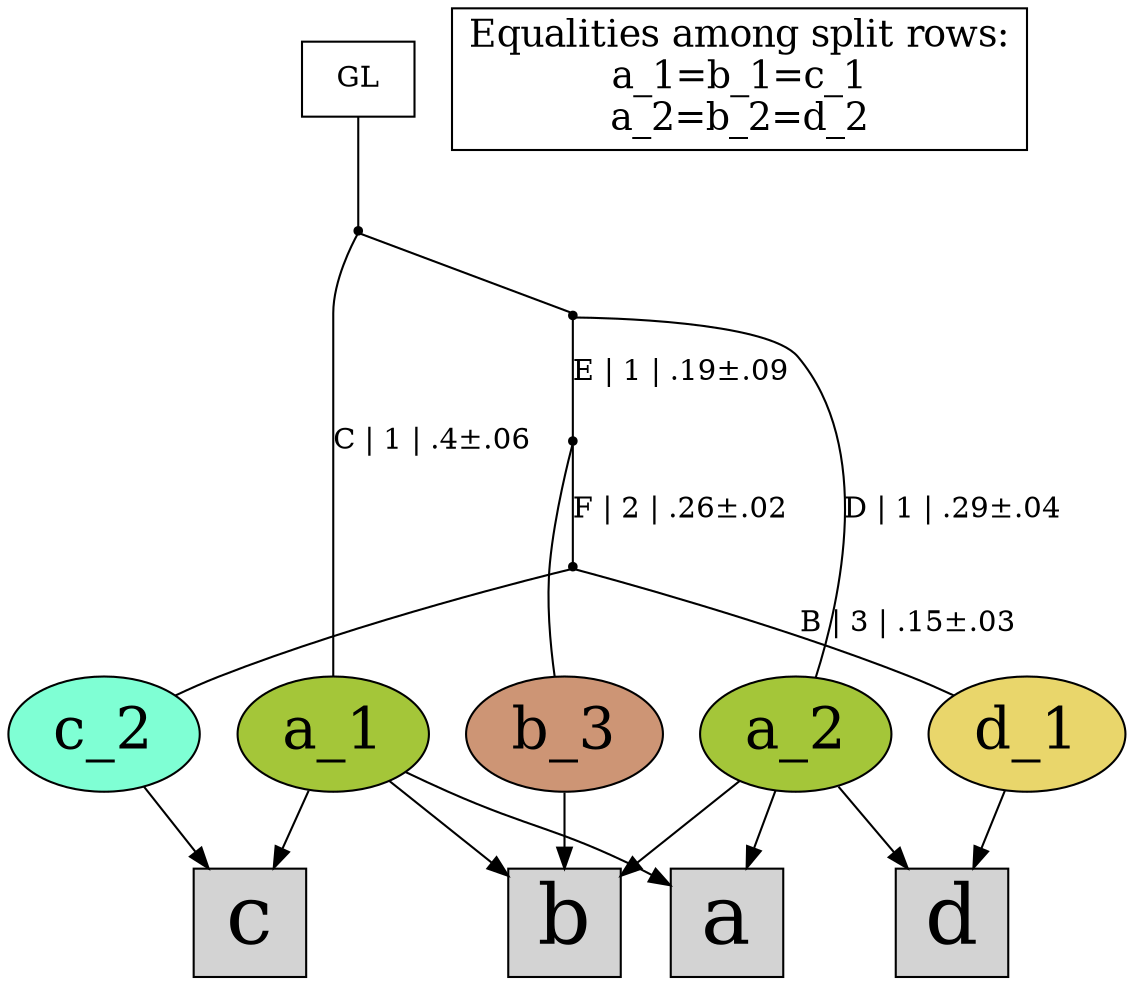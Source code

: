 digraph {
rowa[label="a",shape=box,style=filled,fontsize=40];
rowb[label="b",shape=box,style=filled,fontsize=40];
rowc[label="c",shape=box,style=filled,fontsize=40];
rowd[label="d",shape=box,style=filled,fontsize=40];
a_1[label="a_1",shape=oval,style=filled,fontsize=28,fillcolor="#a4c639"];
a_2[label="a_2",shape=oval,style=filled,fontsize=28,fillcolor="#a4c639"];
b_3[label="b_3",shape=oval,style=filled,fontsize=28,fillcolor="#cd9575"];
c_2[label="c_2",shape=oval,style=filled,fontsize=28,fillcolor="#7fffd4"];
d_1[label="d_1",shape=oval,style=filled,fontsize=28,fillcolor="#e9d66b"];
a_1 -> rowa[arrowhead="normal"];
a_2 -> rowa[arrowhead="normal"];
a_1 -> rowb[arrowhead="normal"];
a_2 -> rowb[arrowhead="normal"];
b_3 -> rowb[arrowhead="normal"];
a_1 -> rowc[arrowhead="normal"];
c_2 -> rowc[arrowhead="normal"];
d_1 -> rowd[arrowhead="normal"];
a_2 -> rowd[arrowhead="normal"];
{rank = same;a_1;a_2;b_3;c_2;d_1;}
legend[label="Equalities among split rows:
a_1=b_1=c_1
a_2=b_2=d_2
",shape=box,fontsize=18];
Int1[shape=point,style=filled,fillcolor=black,label=""];
Int1 -> c_2[arrowhead=none, label=""];
Int1 -> d_1[arrowhead=none, label="B | 3 | .15±.03"];
Int2[shape=point,style=filled,fillcolor=black,label=""];
Int2 -> b_3[arrowhead=none, label=""];
Int2 -> Int1[arrowhead=none, label="F | 2 | .26±.02"];
Int3[shape=point,style=filled,fillcolor=black,label=""];
Int3 -> a_2[arrowhead=none, label="D | 1 | .29±.04"];
Int3 -> Int2[arrowhead=none, label="E | 1 | .19±.09"];
Int4[shape=point,style=filled,fillcolor=black,label=""];
Int4 -> a_1[arrowhead=none, label="C | 1 | .4±.06"];
Int4 -> Int3[arrowhead=none, label=""];
GL[label="GL",shape=box,style=filled,fillcolor=white];
GL -> Int4[arrowhead=none, label=""];
}